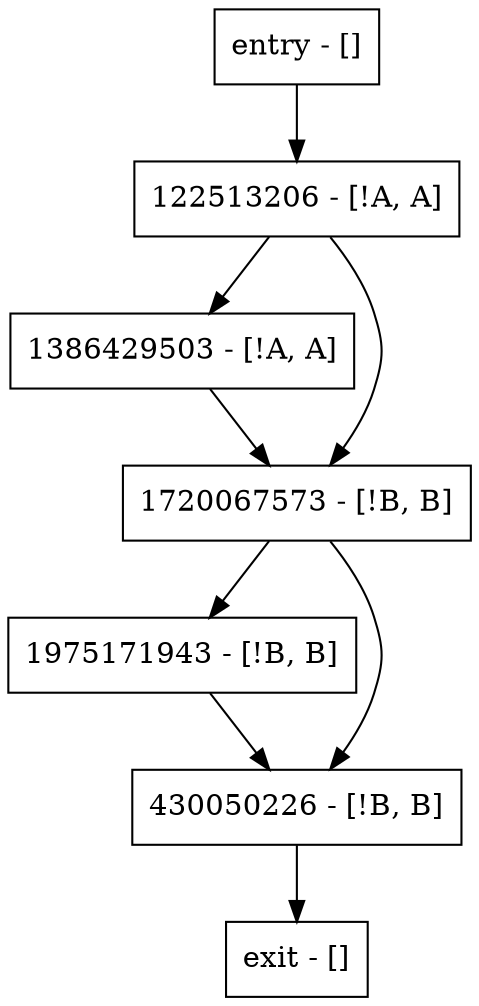 digraph main {
node [shape=record];
entry [label="entry - []"];
exit [label="exit - []"];
1975171943 [label="1975171943 - [!B, B]"];
122513206 [label="122513206 - [!A, A]"];
1386429503 [label="1386429503 - [!A, A]"];
1720067573 [label="1720067573 - [!B, B]"];
430050226 [label="430050226 - [!B, B]"];
entry;
exit;
entry -> 122513206;
1975171943 -> 430050226;
122513206 -> 1386429503;
122513206 -> 1720067573;
1386429503 -> 1720067573;
1720067573 -> 1975171943;
1720067573 -> 430050226;
430050226 -> exit;
}
